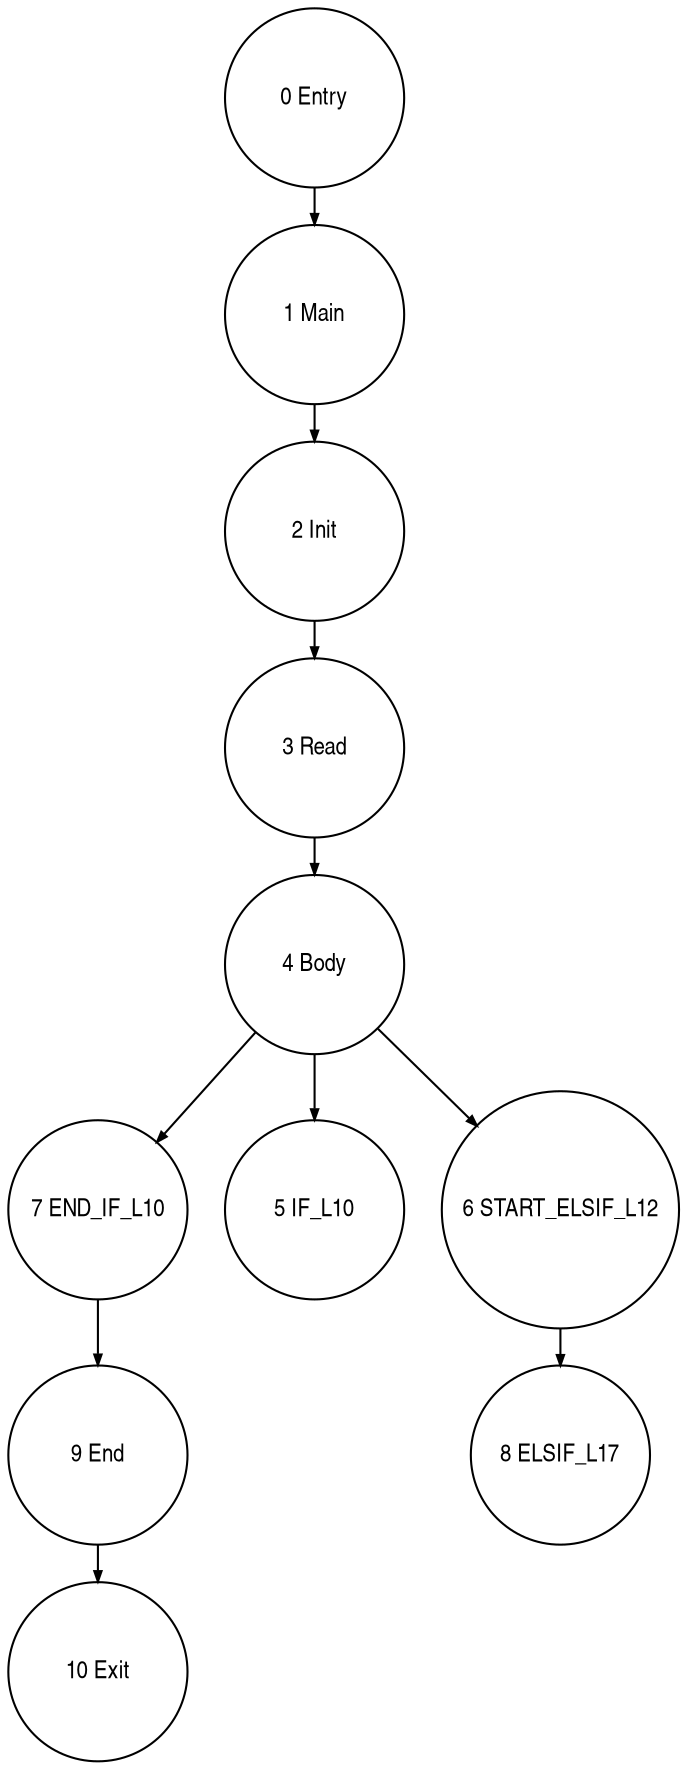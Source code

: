 digraph G {
  ranksep=.25;
  edge [arrowsize=.5]
  node [shape=circle, fontname="ArialNarrow",
        fontsize=12,  height=1.2];
  "4 Body"; "10 Exit"; "3 Read"; "0 Entry"; "2 Init"; "9 End"; "7 END_IF_L10"; "5 IF_L10"; "6 START_ELSIF_L12"; "8 ELSIF_L17"; "1 Main"; 
  "7 END_IF_L10" -> "9 End";
  "3 Read" -> "4 Body";
  "0 Entry" -> "1 Main";
  "2 Init" -> "3 Read";
  "6 START_ELSIF_L12" -> "8 ELSIF_L17";
  "9 End" -> "10 Exit";
  "1 Main" -> "2 Init";
  "4 Body" -> "5 IF_L10";
  "4 Body" -> "6 START_ELSIF_L12";
  "4 Body" -> "7 END_IF_L10";
}
